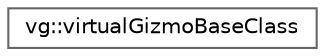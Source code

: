 digraph "Graphical Class Hierarchy"
{
 // LATEX_PDF_SIZE
  bgcolor="transparent";
  edge [fontname=Helvetica,fontsize=10,labelfontname=Helvetica,labelfontsize=10];
  node [fontname=Helvetica,fontsize=10,shape=box,height=0.2,width=0.4];
  rankdir="LR";
  Node0 [id="Node000000",label="vg::virtualGizmoBaseClass",height=0.2,width=0.4,color="grey40", fillcolor="white", style="filled",URL="$classvg_1_1virtual_gizmo_base_class.html",tooltip=" "];
}
